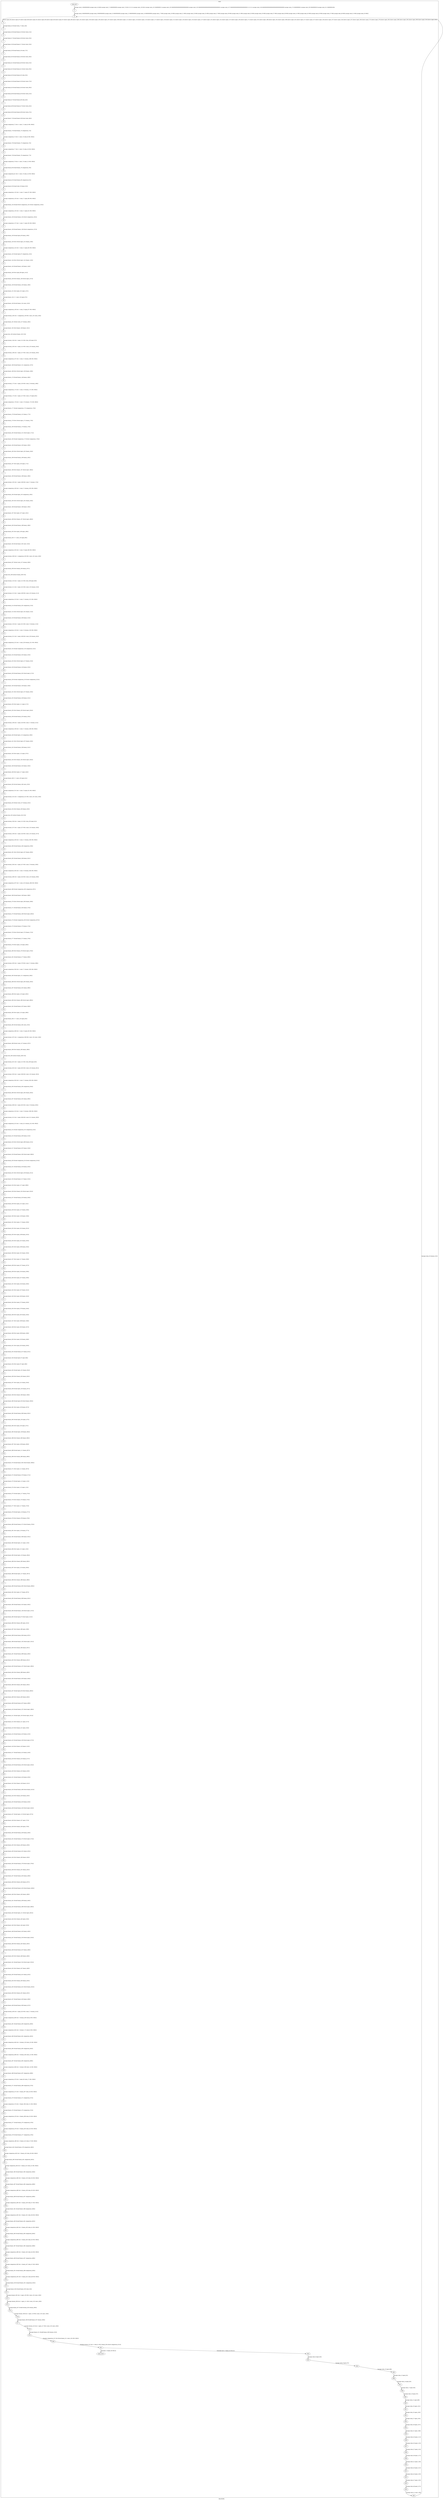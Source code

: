 digraph G {
label="Btor2XCFA";
subgraph cluster_0 {
label="main";
main_init[];
l1[];
l3[];
l4[];
l5[];
l6[];
l7[];
l8[];
l9[];
l10[];
l11[];
l12[];
l13[];
l14[];
l15[];
l16[];
l17[];
l18[];
l19[];
l20[];
l21[];
l22[];
l23[];
l24[];
l25[];
l26[];
l27[];
l28[];
l29[];
l30[];
l31[];
l32[];
l33[];
l34[];
l35[];
l36[];
l37[];
l38[];
l39[];
l40[];
l41[];
l42[];
l43[];
l44[];
l45[];
l46[];
l47[];
l48[];
l49[];
l50[];
l51[];
l52[];
l53[];
l54[];
l55[];
l56[];
l57[];
l58[];
l59[];
l60[];
l61[];
l62[];
l63[];
l64[];
l65[];
l66[];
l67[];
l68[];
l69[];
l70[];
l71[];
l72[];
l73[];
l74[];
l75[];
l76[];
l77[];
l78[];
l79[];
l80[];
l81[];
l82[];
l83[];
l84[];
l85[];
l86[];
l87[];
l88[];
l89[];
l90[];
l91[];
l92[];
l93[];
l94[];
l95[];
l96[];
l97[];
l98[];
l99[];
l100[];
l101[];
l102[];
l103[];
l104[];
l105[];
l106[];
l107[];
l108[];
l109[];
l110[];
l111[];
l112[];
l113[];
l114[];
l115[];
l116[];
l117[];
l118[];
l119[];
l120[];
l121[];
l122[];
l123[];
l124[];
l125[];
l126[];
l127[];
l128[];
l129[];
l130[];
l131[];
l132[];
l133[];
l134[];
l135[];
l136[];
l137[];
l138[];
l139[];
l140[];
l141[];
l142[];
l143[];
l144[];
l145[];
l146[];
l147[];
l148[];
l149[];
l150[];
l151[];
l152[];
l153[];
l154[];
l155[];
l156[];
l157[];
l158[];
l159[];
l160[];
l161[];
l162[];
l163[];
l164[];
l165[];
l166[];
l167[];
l168[];
l169[];
l170[];
l171[];
l172[];
l173[];
l174[];
l175[];
l176[];
l177[];
l178[];
l179[];
l180[];
l181[];
l182[];
l183[];
l184[];
l185[];
l186[];
l187[];
l188[];
l189[];
l190[];
l191[];
l192[];
l193[];
l194[];
l195[];
l196[];
l197[];
l198[];
l199[];
l200[];
l201[];
l202[];
l203[];
l204[];
l205[];
l206[];
l207[];
l208[];
l209[];
l210[];
l211[];
l212[];
l213[];
l214[];
l215[];
l216[];
l217[];
l218[];
l219[];
l220[];
l221[];
l222[];
l223[];
l224[];
l225[];
l226[];
l227[];
l228[];
l229[];
l230[];
l231[];
l232[];
l233[];
l234[];
l235[];
l236[];
l237[];
l238[];
l239[];
l240[];
l241[];
l242[];
l243[];
l244[];
l245[];
l246[];
l247[];
l248[];
l249[];
l250[];
l251[];
l252[];
l253[];
l254[];
l255[];
l256[];
l257[];
l258[];
l259[];
l260[];
l261[];
l262[];
l263[];
l264[];
l265[];
l266[];
l267[];
l268[];
l269[];
l270[];
l271[];
l272[];
l273[];
l274[];
l275[];
l276[];
l277[];
l278[];
l279[];
l280[];
l281[];
l282[];
l283[];
l284[];
l285[];
l286[];
l287[];
l288[];
l289[];
l290[];
l291[];
l292[];
l293[];
l294[];
l295[];
l296[];
l297[];
l298[];
l299[];
l300[];
l301[];
l302[];
l303[];
l304[];
l305[];
l306[];
l307[];
l308[];
l309[];
l310[];
l311[];
l312[];
l313[];
l314[];
l315[];
l316[];
l317[];
l318[];
l319[];
l320[];
l321[];
l322[];
l323[];
l324[];
l325[];
l326[];
l327[];
l328[];
l329[];
l330[];
l331[];
l332[];
l333[];
l334[];
l335[];
l336[];
l337[];
l338[];
l339[];
l340[];
l341[];
l342[];
l343[];
l344[];
l345[];
l346[];
l347[];
l348[];
l349[];
l350[];
l351[];
l352[];
l353[];
l354[];
l355[];
l356[];
l357[];
l358[];
l359[];
l360[];
l361[];
l362[];
l363[];
l364[];
l365[];
l366[];
l367[];
l368[];
l369[];
l370[];
l371[];
l372[];
l373[];
l374[];
l375[];
l376[];
l377[];
l378[];
l379[];
l380[];
l381[];
main_error[];
l382[];
l383[];
l384[];
l385[];
l386[];
l387[];
l388[];
l389[];
l390[];
l391[];
l392[];
l393[];
l394[];
l395[];
l396[];
l397[];
l398[];
l399[];
l400[];
l401[];
l402[];
l403[];
l404[];
l405[];
main_init -> l1 [label="[(assign const_5 #b00000000),(assign const_16 #b0),(assign const_71 #b00000000),(assign const_74 #b11111111),(assign const_129 #b1),(assign const_152 #b00000011),(assign const_153 #b000000000000000000000000),(assign const_155 #b00000000000000000000000000000001),(assign const_157 #b00000000000000000000000011111111),(assign const_159 #b00000000000000000000000000000000),(assign const_174 #b00000001),(assign const_220 #b00000010),(assign const_311 #b00000100)] "];
l3 -> l4 [label="[(havoc input_85),(havoc input_87),(havoc input_89),(havoc input_91),(havoc input_93),(havoc input_95),(havoc input_97),(havoc input_99),(havoc input_101),(havoc input_103),(havoc input_105),(havoc input_107),(havoc input_109),(havoc input_111),(havoc input_113),(havoc input_115),(havoc input_117),(havoc input_119),(havoc input_121),(havoc input_123),(havoc input_125),(havoc input_127),(havoc input_131),(havoc input_141),(havoc input_147),(havoc input_150),(havoc input_171),(havoc input_181),(havoc input_188),(havoc input_191),(havoc input_198),(havoc input_201),(havoc input_217),(havoc input_227),(havoc input_234),(havoc input_237),(havoc input_244),(havoc input_247),(havoc input_263),(havoc input_272),(havoc input_279),(havoc input_282),(havoc input_289),(havoc input_292),(havoc input_308),(havoc input_318),(havoc input_325)] "];
l4 -> l5 [label="[(assign binary_55 (bvand state_17 state_19))] "];
l5 -> l6 [label="[(assign binary_56 (bvand binary_55 (bvnot state_21)))] "];
l6 -> l7 [label="[(assign binary_57 (bvand binary_56 (bvnot state_23)))] "];
l7 -> l8 [label="[(assign binary_58 (bvand binary_57 (bvnot state_25)))] "];
l8 -> l9 [label="[(assign binary_59 (bvand binary_58 state_27))] "];
l9 -> l10 [label="[(assign binary_60 (bvand binary_59 (bvnot state_29)))] "];
l10 -> l11 [label="[(assign binary_61 (bvand binary_60 (bvnot state_31)))] "];
l11 -> l12 [label="[(assign binary_62 (bvand binary_61 (bvnot state_33)))] "];
l12 -> l13 [label="[(assign binary_63 (bvand binary_62 state_35))] "];
l13 -> l14 [label="[(assign binary_64 (bvand binary_63 (bvnot state_37)))] "];
l14 -> l15 [label="[(assign binary_65 (bvand binary_64 (bvnot state_39)))] "];
l15 -> l16 [label="[(assign binary_66 (bvand binary_65 (bvnot state_41)))] "];
l16 -> l17 [label="[(assign binary_67 (bvand binary_66 state_43))] "];
l17 -> l18 [label="[(assign binary_68 (bvand binary_67 (bvnot state_45)))] "];
l18 -> l19 [label="[(assign binary_69 (bvand binary_68 (bvnot state_47)))] "];
l19 -> l20 [label="[(assign binary_70 (bvand binary_69 (bvnot state_49)))] "];
l20 -> l21 [label="[(assign comparison_72 (ite (= const_71 state_6) #b1 #b0))] "];
l21 -> l22 [label="[(assign binary_73 (bvand binary_70 comparison_72))] "];
l22 -> l23 [label="[(assign comparison_75 (ite (= const_74 state_8) #b1 #b0))] "];
l23 -> l24 [label="[(assign binary_76 (bvand binary_73 comparison_75))] "];
l24 -> l25 [label="[(assign comparison_77 (ite (= const_74 state_10) #b1 #b0))] "];
l25 -> l26 [label="[(assign binary_78 (bvand binary_76 comparison_77))] "];
l26 -> l27 [label="[(assign comparison_79 (ite (= const_74 state_12) #b1 #b0))] "];
l27 -> l28 [label="[(assign binary_80 (bvand binary_78 comparison_79))] "];
l28 -> l29 [label="[(assign comparison_81 (ite (= const_74 state_14) #b1 #b0))] "];
l29 -> l30 [label="[(assign binary_82 (bvand binary_80 comparison_81))] "];
l30 -> l31 [label="[(assign binary_83 (bvand state_53 binary_82))] "];
l31 -> l32 [label="[(assign comparison_132 (ite (= const_71 input_87) #b1 #b0))] "];
l32 -> l33 [label="[(assign comparison_133 (ite (= const_71 input_89) #b1 #b0))] "];
l33 -> l34 [label="[(assign binary_134 (bvand (bvnot comparison_132) (bvnot comparison_133)))] "];
l34 -> l35 [label="[(assign comparison_135 (ite (= const_71 input_91) #b1 #b0))] "];
l35 -> l36 [label="[(assign binary_136 (bvand binary_134 (bvnot comparison_135)))] "];
l36 -> l37 [label="[(assign comparison_137 (ite (= const_71 input_93) #b1 #b0))] "];
l37 -> l38 [label="[(assign binary_138 (bvand binary_136 (bvnot comparison_137)))] "];
l38 -> l39 [label="[(assign binary_139 (bvand input_95 binary_138))] "];
l39 -> l40 [label="[(assign binary_140 (bvor (bvnot input_131) binary_139))] "];
l40 -> l41 [label="[(assign comparison_142 (ite (= const_71 input_85) #b1 #b0))] "];
l41 -> l42 [label="[(assign binary_143 (bvand input_97 comparison_142))] "];
l42 -> l43 [label="[(assign binary_144 (bvor (bvnot input_141) binary_143))] "];
l43 -> l44 [label="[(assign binary_145 (bvand binary_140 binary_144))] "];
l44 -> l45 [label="[(assign binary_146 (bvor input_99 input_141))] "];
l45 -> l46 [label="[(assign binary_148 (bvor binary_146 (bvnot input_147)))] "];
l46 -> l47 [label="[(assign binary_149 (bvand binary_145 binary_148))] "];
l47 -> l48 [label="[(assign binary_151 (bvor input_101 input_147))] "];
l48 -> l49 [label="[(assign binary_154 (++ const_153 input_87))] "];
l49 -> l50 [label="[(assign binary_156 (bvsub binary_154 const_155))] "];
l50 -> l51 [label="[(assign comparison_158 (ite (= const_74 input_87) #b1 #b0))] "];
l51 -> l52 [label="[(assign ternary_160 (ite (= comparison_158 #b1) const_155 const_159))] "];
l52 -> l53 [label="[(assign binary_161 (bvmul const_157 ternary_160))] "];
l53 -> l54 [label="[(assign binary_162 (bvor binary_156 binary_161))] "];
l54 -> l55 [label="[(assign slice_163 (extract binary_162 0 8))] "];
l55 -> l56 [label="[(assign ternary_164 (ite (= input_131 #b1) slice_163 input_87))] "];
l56 -> l57 [label="[(assign ternary_165 (ite (= input_141 #b1) const_152 ternary_164))] "];
l57 -> l58 [label="[(assign ternary_166 (ite (= input_147 #b1) const_152 ternary_165))] "];
l58 -> l59 [label="[(assign comparison_167 (ite (= const_71 ternary_166) #b1 #b0))] "];
l59 -> l60 [label="[(assign binary_168 (bvand binary_151 comparison_167))] "];
l60 -> l61 [label="[(assign binary_169 (bvor (bvnot input_150) binary_168))] "];
l61 -> l62 [label="[(assign binary_170 (bvand binary_149 binary_169))] "];
l62 -> l63 [label="[(assign ternary_172 (ite (= input_150 #b1) const_74 ternary_166))] "];
l63 -> l64 [label="[(assign comparison_173 (ite (= const_74 ternary_172) #b1 #b0))] "];
l64 -> l65 [label="[(assign ternary_175 (ite (= input_147 #b1) const_174 input_85))] "];
l65 -> l66 [label="[(assign comparison_176 (ite (= const_174 ternary_175) #b1 #b0))] "];
l66 -> l67 [label="[(assign binary_177 (bvand comparison_173 comparison_176))] "];
l67 -> l68 [label="[(assign binary_178 (bvand binary_151 binary_177))] "];
l68 -> l69 [label="[(assign binary_179 (bvor (bvnot input_171) binary_178))] "];
l69 -> l70 [label="[(assign binary_180 (bvand binary_170 binary_179))] "];
l70 -> l71 [label="[(assign binary_182 (bvand binary_151 (bvnot input_171)))] "];
l71 -> l72 [label="[(assign binary_183 (bvand comparison_173 (bvnot comparison_176)))] "];
l72 -> l73 [label="[(assign binary_184 (bvand binary_182 binary_183))] "];
l73 -> l74 [label="[(assign binary_185 (bvor (bvnot input_181) binary_184))] "];
l74 -> l75 [label="[(assign binary_186 (bvand binary_180 binary_185))] "];
l75 -> l76 [label="[(assign binary_187 (bvor input_103 input_171))] "];
l76 -> l77 [label="[(assign binary_189 (bvor binary_187 (bvnot input_188)))] "];
l77 -> l78 [label="[(assign binary_190 (bvand binary_186 binary_189))] "];
l78 -> l79 [label="[(assign ternary_192 (ite (= input_188 #b1) const_71 ternary_175))] "];
l79 -> l80 [label="[(assign comparison_193 (ite (= const_71 ternary_192) #b1 #b0))] "];
l80 -> l81 [label="[(assign binary_194 (bvand input_105 comparison_193))] "];
l81 -> l82 [label="[(assign binary_195 (bvor (bvnot input_191) binary_194))] "];
l82 -> l83 [label="[(assign binary_196 (bvand binary_190 binary_195))] "];
l83 -> l84 [label="[(assign binary_197 (bvor input_107 input_191))] "];
l84 -> l85 [label="[(assign binary_199 (bvor binary_197 (bvnot input_198)))] "];
l85 -> l86 [label="[(assign binary_200 (bvand binary_196 binary_199))] "];
l86 -> l87 [label="[(assign binary_202 (bvor input_109 input_198))] "];
l87 -> l88 [label="[(assign binary_203 (++ const_153 input_89))] "];
l88 -> l89 [label="[(assign binary_204 (bvsub binary_203 const_155))] "];
l89 -> l90 [label="[(assign comparison_205 (ite (= const_74 input_89) #b1 #b0))] "];
l90 -> l91 [label="[(assign ternary_206 (ite (= comparison_205 #b1) const_155 const_159))] "];
l91 -> l92 [label="[(assign binary_207 (bvmul const_157 ternary_206))] "];
l92 -> l93 [label="[(assign binary_208 (bvor binary_204 binary_207))] "];
l93 -> l94 [label="[(assign slice_209 (extract binary_208 0 8))] "];
l94 -> l95 [label="[(assign ternary_210 (ite (= input_131 #b1) slice_209 input_89))] "];
l95 -> l96 [label="[(assign ternary_211 (ite (= input_191 #b1) const_152 ternary_210))] "];
l96 -> l97 [label="[(assign ternary_212 (ite (= input_198 #b1) const_152 ternary_211))] "];
l97 -> l98 [label="[(assign comparison_213 (ite (= const_71 ternary_212) #b1 #b0))] "];
l98 -> l99 [label="[(assign binary_214 (bvand binary_202 comparison_213))] "];
l99 -> l100 [label="[(assign binary_215 (bvor (bvnot input_201) binary_214))] "];
l100 -> l101 [label="[(assign binary_216 (bvand binary_200 binary_215))] "];
l101 -> l102 [label="[(assign ternary_218 (ite (= input_201 #b1) const_74 ternary_212))] "];
l102 -> l103 [label="[(assign comparison_219 (ite (= const_74 ternary_218) #b1 #b0))] "];
l103 -> l104 [label="[(assign ternary_221 (ite (= input_198 #b1) const_220 ternary_192))] "];
l104 -> l105 [label="[(assign comparison_222 (ite (= const_220 ternary_221) #b1 #b0))] "];
l105 -> l106 [label="[(assign binary_223 (bvand comparison_219 comparison_222))] "];
l106 -> l107 [label="[(assign binary_224 (bvand binary_202 binary_223))] "];
l107 -> l108 [label="[(assign binary_225 (bvor (bvnot input_217) binary_224))] "];
l108 -> l109 [label="[(assign binary_226 (bvand binary_216 binary_225))] "];
l109 -> l110 [label="[(assign binary_228 (bvand binary_202 (bvnot input_217)))] "];
l110 -> l111 [label="[(assign binary_229 (bvand comparison_219 (bvnot comparison_222)))] "];
l111 -> l112 [label="[(assign binary_230 (bvand binary_228 binary_229))] "];
l112 -> l113 [label="[(assign binary_231 (bvor (bvnot input_227) binary_230))] "];
l113 -> l114 [label="[(assign binary_232 (bvand binary_226 binary_231))] "];
l114 -> l115 [label="[(assign binary_233 (bvor input_111 input_217))] "];
l115 -> l116 [label="[(assign binary_235 (bvor binary_233 (bvnot input_234)))] "];
l116 -> l117 [label="[(assign binary_236 (bvand binary_232 binary_235))] "];
l117 -> l118 [label="[(assign ternary_238 (ite (= input_234 #b1) const_71 ternary_221))] "];
l118 -> l119 [label="[(assign comparison_239 (ite (= const_71 ternary_238) #b1 #b0))] "];
l119 -> l120 [label="[(assign binary_240 (bvand input_113 comparison_239))] "];
l120 -> l121 [label="[(assign binary_241 (bvor (bvnot input_237) binary_240))] "];
l121 -> l122 [label="[(assign binary_242 (bvand binary_236 binary_241))] "];
l122 -> l123 [label="[(assign binary_243 (bvor input_115 input_237))] "];
l123 -> l124 [label="[(assign binary_245 (bvor binary_243 (bvnot input_244)))] "];
l124 -> l125 [label="[(assign binary_246 (bvand binary_242 binary_245))] "];
l125 -> l126 [label="[(assign binary_248 (bvor input_117 input_244))] "];
l126 -> l127 [label="[(assign binary_249 (++ const_153 input_91))] "];
l127 -> l128 [label="[(assign binary_250 (bvsub binary_249 const_155))] "];
l128 -> l129 [label="[(assign comparison_251 (ite (= const_74 input_91) #b1 #b0))] "];
l129 -> l130 [label="[(assign ternary_252 (ite (= comparison_251 #b1) const_155 const_159))] "];
l130 -> l131 [label="[(assign binary_253 (bvmul const_157 ternary_252))] "];
l131 -> l132 [label="[(assign binary_254 (bvor binary_250 binary_253))] "];
l132 -> l133 [label="[(assign slice_255 (extract binary_254 0 8))] "];
l133 -> l134 [label="[(assign ternary_256 (ite (= input_131 #b1) slice_255 input_91))] "];
l134 -> l135 [label="[(assign ternary_257 (ite (= input_237 #b1) const_152 ternary_256))] "];
l135 -> l136 [label="[(assign ternary_258 (ite (= input_244 #b1) const_152 ternary_257))] "];
l136 -> l137 [label="[(assign comparison_259 (ite (= const_71 ternary_258) #b1 #b0))] "];
l137 -> l138 [label="[(assign binary_260 (bvand binary_248 comparison_259))] "];
l138 -> l139 [label="[(assign binary_261 (bvor (bvnot input_247) binary_260))] "];
l139 -> l140 [label="[(assign binary_262 (bvand binary_246 binary_261))] "];
l140 -> l141 [label="[(assign ternary_264 (ite (= input_247 #b1) const_74 ternary_258))] "];
l141 -> l142 [label="[(assign comparison_265 (ite (= const_74 ternary_264) #b1 #b0))] "];
l142 -> l143 [label="[(assign ternary_266 (ite (= input_244 #b1) const_152 ternary_238))] "];
l143 -> l144 [label="[(assign comparison_267 (ite (= const_152 ternary_266) #b1 #b0))] "];
l144 -> l145 [label="[(assign binary_268 (bvand comparison_265 comparison_267))] "];
l145 -> l146 [label="[(assign binary_269 (bvand binary_248 binary_268))] "];
l146 -> l147 [label="[(assign binary_270 (bvor (bvnot input_263) binary_269))] "];
l147 -> l148 [label="[(assign binary_271 (bvand binary_262 binary_270))] "];
l148 -> l149 [label="[(assign binary_273 (bvand binary_248 (bvnot input_263)))] "];
l149 -> l150 [label="[(assign binary_274 (bvand comparison_265 (bvnot comparison_267)))] "];
l150 -> l151 [label="[(assign binary_275 (bvand binary_273 binary_274))] "];
l151 -> l152 [label="[(assign binary_276 (bvor (bvnot input_272) binary_275))] "];
l152 -> l153 [label="[(assign binary_277 (bvand binary_271 binary_276))] "];
l153 -> l154 [label="[(assign binary_278 (bvor input_119 input_263))] "];
l154 -> l155 [label="[(assign binary_280 (bvor binary_278 (bvnot input_279)))] "];
l155 -> l156 [label="[(assign binary_281 (bvand binary_277 binary_280))] "];
l156 -> l157 [label="[(assign ternary_283 (ite (= input_279 #b1) const_71 ternary_266))] "];
l157 -> l158 [label="[(assign comparison_284 (ite (= const_71 ternary_283) #b1 #b0))] "];
l158 -> l159 [label="[(assign binary_285 (bvand input_121 comparison_284))] "];
l159 -> l160 [label="[(assign binary_286 (bvor (bvnot input_282) binary_285))] "];
l160 -> l161 [label="[(assign binary_287 (bvand binary_281 binary_286))] "];
l161 -> l162 [label="[(assign binary_288 (bvor input_123 input_282))] "];
l162 -> l163 [label="[(assign binary_290 (bvor binary_288 (bvnot input_289)))] "];
l163 -> l164 [label="[(assign binary_291 (bvand binary_287 binary_290))] "];
l164 -> l165 [label="[(assign binary_293 (bvor input_125 input_289))] "];
l165 -> l166 [label="[(assign binary_294 (++ const_153 input_93))] "];
l166 -> l167 [label="[(assign binary_295 (bvsub binary_294 const_155))] "];
l167 -> l168 [label="[(assign comparison_296 (ite (= const_74 input_93) #b1 #b0))] "];
l168 -> l169 [label="[(assign ternary_297 (ite (= comparison_296 #b1) const_155 const_159))] "];
l169 -> l170 [label="[(assign binary_298 (bvmul const_157 ternary_297))] "];
l170 -> l171 [label="[(assign binary_299 (bvor binary_295 binary_298))] "];
l171 -> l172 [label="[(assign slice_300 (extract binary_299 0 8))] "];
l172 -> l173 [label="[(assign ternary_301 (ite (= input_131 #b1) slice_300 input_93))] "];
l173 -> l174 [label="[(assign ternary_302 (ite (= input_282 #b1) const_152 ternary_301))] "];
l174 -> l175 [label="[(assign ternary_303 (ite (= input_289 #b1) const_152 ternary_302))] "];
l175 -> l176 [label="[(assign comparison_304 (ite (= const_71 ternary_303) #b1 #b0))] "];
l176 -> l177 [label="[(assign binary_305 (bvand binary_293 comparison_304))] "];
l177 -> l178 [label="[(assign binary_306 (bvor (bvnot input_292) binary_305))] "];
l178 -> l179 [label="[(assign binary_307 (bvand binary_291 binary_306))] "];
l179 -> l180 [label="[(assign ternary_309 (ite (= input_292 #b1) const_74 ternary_303))] "];
l180 -> l181 [label="[(assign comparison_310 (ite (= const_74 ternary_309) #b1 #b0))] "];
l181 -> l182 [label="[(assign ternary_312 (ite (= input_289 #b1) const_311 ternary_283))] "];
l182 -> l183 [label="[(assign comparison_313 (ite (= const_311 ternary_312) #b1 #b0))] "];
l183 -> l184 [label="[(assign binary_314 (bvand comparison_310 comparison_313))] "];
l184 -> l185 [label="[(assign binary_315 (bvand binary_293 binary_314))] "];
l185 -> l186 [label="[(assign binary_316 (bvor (bvnot input_308) binary_315))] "];
l186 -> l187 [label="[(assign binary_317 (bvand binary_307 binary_316))] "];
l187 -> l188 [label="[(assign binary_319 (bvand binary_293 (bvnot input_308)))] "];
l188 -> l189 [label="[(assign binary_320 (bvand comparison_310 (bvnot comparison_313)))] "];
l189 -> l190 [label="[(assign binary_321 (bvand binary_319 binary_320))] "];
l190 -> l191 [label="[(assign binary_322 (bvor (bvnot input_318) binary_321))] "];
l191 -> l192 [label="[(assign binary_323 (bvand binary_317 binary_322))] "];
l192 -> l193 [label="[(assign binary_324 (bvor input_127 input_308))] "];
l193 -> l194 [label="[(assign binary_326 (bvor binary_324 (bvnot input_325)))] "];
l194 -> l195 [label="[(assign binary_327 (bvand binary_323 binary_326))] "];
l195 -> l196 [label="[(assign binary_328 (bvor input_131 input_141))] "];
l196 -> l197 [label="[(assign binary_329 (bvor input_147 binary_328))] "];
l197 -> l198 [label="[(assign binary_330 (bvor input_150 binary_329))] "];
l198 -> l199 [label="[(assign binary_331 (bvor input_171 binary_330))] "];
l199 -> l200 [label="[(assign binary_332 (bvor input_181 binary_331))] "];
l200 -> l201 [label="[(assign binary_333 (bvor input_188 binary_332))] "];
l201 -> l202 [label="[(assign binary_334 (bvor input_191 binary_333))] "];
l202 -> l203 [label="[(assign binary_335 (bvor input_198 binary_334))] "];
l203 -> l204 [label="[(assign binary_336 (bvor input_201 binary_335))] "];
l204 -> l205 [label="[(assign binary_337 (bvor input_217 binary_336))] "];
l205 -> l206 [label="[(assign binary_338 (bvor input_227 binary_337))] "];
l206 -> l207 [label="[(assign binary_339 (bvor input_234 binary_338))] "];
l207 -> l208 [label="[(assign binary_340 (bvor input_237 binary_339))] "];
l208 -> l209 [label="[(assign binary_341 (bvor input_244 binary_340))] "];
l209 -> l210 [label="[(assign binary_342 (bvor input_247 binary_341))] "];
l210 -> l211 [label="[(assign binary_343 (bvor input_263 binary_342))] "];
l211 -> l212 [label="[(assign binary_344 (bvor input_272 binary_343))] "];
l212 -> l213 [label="[(assign binary_345 (bvor input_279 binary_344))] "];
l213 -> l214 [label="[(assign binary_346 (bvor input_282 binary_345))] "];
l214 -> l215 [label="[(assign binary_347 (bvor input_289 binary_346))] "];
l215 -> l216 [label="[(assign binary_348 (bvor input_292 binary_347))] "];
l216 -> l217 [label="[(assign binary_349 (bvor input_308 binary_348))] "];
l217 -> l218 [label="[(assign binary_350 (bvor input_318 binary_349))] "];
l218 -> l219 [label="[(assign binary_351 (bvor input_325 binary_350))] "];
l219 -> l220 [label="[(assign binary_352 (bvand binary_327 binary_351))] "];
l220 -> l221 [label="[(assign binary_353 (bvand input_97 input_99))] "];
l221 -> l222 [label="[(assign binary_354 (bvor input_97 input_99))] "];
l222 -> l223 [label="[(assign binary_355 (bvand input_101 binary_354))] "];
l223 -> l224 [label="[(assign binary_356 (bvor binary_353 binary_355))] "];
l224 -> l225 [label="[(assign binary_357 (bvor input_101 binary_354))] "];
l225 -> l226 [label="[(assign binary_358 (bvand input_103 binary_357))] "];
l226 -> l227 [label="[(assign binary_359 (bvor binary_356 binary_358))] "];
l227 -> l228 [label="[(assign binary_360 (bvand input_95 (bvnot binary_359)))] "];
l228 -> l229 [label="[(assign binary_361 (bvor input_103 binary_357))] "];
l229 -> l230 [label="[(assign binary_362 (bvand binary_360 binary_361))] "];
l230 -> l231 [label="[(assign binary_363 (bvand input_105 input_107))] "];
l231 -> l232 [label="[(assign binary_364 (bvor input_105 input_107))] "];
l232 -> l233 [label="[(assign binary_365 (bvand input_109 binary_364))] "];
l233 -> l234 [label="[(assign binary_366 (bvor binary_363 binary_365))] "];
l234 -> l235 [label="[(assign binary_367 (bvor input_109 binary_364))] "];
l235 -> l236 [label="[(assign binary_368 (bvand input_111 binary_367))] "];
l236 -> l237 [label="[(assign binary_369 (bvor binary_366 binary_368))] "];
l237 -> l238 [label="[(assign binary_370 (bvand binary_362 (bvnot binary_369)))] "];
l238 -> l239 [label="[(assign binary_371 (bvor input_111 binary_367))] "];
l239 -> l240 [label="[(assign binary_372 (bvand binary_370 binary_371))] "];
l240 -> l241 [label="[(assign binary_373 (bvand input_113 input_115))] "];
l241 -> l242 [label="[(assign binary_374 (bvor input_113 input_115))] "];
l242 -> l243 [label="[(assign binary_375 (bvand input_117 binary_374))] "];
l243 -> l244 [label="[(assign binary_376 (bvor binary_373 binary_375))] "];
l244 -> l245 [label="[(assign binary_377 (bvor input_117 binary_374))] "];
l245 -> l246 [label="[(assign binary_378 (bvand input_119 binary_377))] "];
l246 -> l247 [label="[(assign binary_379 (bvor binary_376 binary_378))] "];
l247 -> l248 [label="[(assign binary_380 (bvand binary_372 (bvnot binary_379)))] "];
l248 -> l249 [label="[(assign binary_381 (bvor input_119 binary_377))] "];
l249 -> l250 [label="[(assign binary_382 (bvand binary_380 binary_381))] "];
l250 -> l251 [label="[(assign binary_383 (bvand input_121 input_123))] "];
l251 -> l252 [label="[(assign binary_384 (bvor input_121 input_123))] "];
l252 -> l253 [label="[(assign binary_385 (bvand input_125 binary_384))] "];
l253 -> l254 [label="[(assign binary_386 (bvor binary_383 binary_385))] "];
l254 -> l255 [label="[(assign binary_387 (bvor input_125 binary_384))] "];
l255 -> l256 [label="[(assign binary_388 (bvand input_127 binary_387))] "];
l256 -> l257 [label="[(assign binary_389 (bvor binary_386 binary_388))] "];
l257 -> l258 [label="[(assign binary_390 (bvand binary_382 (bvnot binary_389)))] "];
l258 -> l259 [label="[(assign binary_391 (bvor input_127 binary_387))] "];
l259 -> l260 [label="[(assign binary_392 (bvand binary_390 binary_391))] "];
l260 -> l261 [label="[(assign binary_393 (bvand binary_352 binary_392))] "];
l261 -> l262 [label="[(assign binary_394 (bvand binary_146 (bvnot input_147)))] "];
l262 -> l263 [label="[(assign binary_395 (bvand input_97 (bvnot input_141)))] "];
l263 -> l264 [label="[(assign binary_396 (bvor binary_395 input_181))] "];
l264 -> l265 [label="[(assign binary_397 (bvor binary_396 input_188))] "];
l265 -> l266 [label="[(assign binary_398 (bvand binary_394 binary_397))] "];
l266 -> l267 [label="[(assign binary_399 (bvand binary_182 (bvnot input_181)))] "];
l267 -> l268 [label="[(assign binary_400 (bvor binary_394 binary_397))] "];
l268 -> l269 [label="[(assign binary_401 (bvand binary_399 binary_400))] "];
l269 -> l270 [label="[(assign binary_402 (bvor binary_398 binary_401))] "];
l270 -> l271 [label="[(assign binary_403 (bvand binary_187 (bvnot input_188)))] "];
l271 -> l272 [label="[(assign binary_404 (bvor binary_399 binary_400))] "];
l272 -> l273 [label="[(assign binary_405 (bvand binary_403 binary_404))] "];
l273 -> l274 [label="[(assign binary_406 (bvor binary_402 binary_405))] "];
l274 -> l275 [label="[(assign binary_407 (bvand input_95 (bvnot binary_406)))] "];
l275 -> l276 [label="[(assign binary_408 (bvor binary_403 binary_404))] "];
l276 -> l277 [label="[(assign binary_409 (bvand binary_407 binary_408))] "];
l277 -> l278 [label="[(assign binary_410 (bvand binary_197 (bvnot input_198)))] "];
l278 -> l279 [label="[(assign binary_411 (bvand input_105 (bvnot input_191)))] "];
l279 -> l280 [label="[(assign binary_412 (bvor binary_411 input_227))] "];
l280 -> l281 [label="[(assign binary_413 (bvor binary_412 input_234))] "];
l281 -> l282 [label="[(assign binary_414 (bvand binary_410 binary_413))] "];
l282 -> l283 [label="[(assign binary_415 (bvand binary_228 (bvnot input_227)))] "];
l283 -> l284 [label="[(assign binary_416 (bvor binary_410 binary_413))] "];
l284 -> l285 [label="[(assign binary_417 (bvand binary_415 binary_416))] "];
l285 -> l286 [label="[(assign binary_418 (bvor binary_414 binary_417))] "];
l286 -> l287 [label="[(assign binary_419 (bvand binary_233 (bvnot input_234)))] "];
l287 -> l288 [label="[(assign binary_420 (bvor binary_415 binary_416))] "];
l288 -> l289 [label="[(assign binary_421 (bvand binary_419 binary_420))] "];
l289 -> l290 [label="[(assign binary_422 (bvor binary_418 binary_421))] "];
l290 -> l291 [label="[(assign binary_423 (bvand binary_409 (bvnot binary_422)))] "];
l291 -> l292 [label="[(assign binary_424 (bvor binary_419 binary_420))] "];
l292 -> l293 [label="[(assign binary_425 (bvand binary_423 binary_424))] "];
l293 -> l294 [label="[(assign binary_426 (bvand binary_243 (bvnot input_244)))] "];
l294 -> l295 [label="[(assign binary_427 (bvand input_113 (bvnot input_237)))] "];
l295 -> l296 [label="[(assign binary_428 (bvor binary_427 input_272))] "];
l296 -> l297 [label="[(assign binary_429 (bvor binary_428 input_279))] "];
l297 -> l298 [label="[(assign binary_430 (bvand binary_426 binary_429))] "];
l298 -> l299 [label="[(assign binary_431 (bvand binary_273 (bvnot input_272)))] "];
l299 -> l300 [label="[(assign binary_432 (bvor binary_426 binary_429))] "];
l300 -> l301 [label="[(assign binary_433 (bvand binary_431 binary_432))] "];
l301 -> l302 [label="[(assign binary_434 (bvor binary_430 binary_433))] "];
l302 -> l303 [label="[(assign binary_435 (bvand binary_278 (bvnot input_279)))] "];
l303 -> l304 [label="[(assign binary_436 (bvor binary_431 binary_432))] "];
l304 -> l305 [label="[(assign binary_437 (bvand binary_435 binary_436))] "];
l305 -> l306 [label="[(assign binary_438 (bvor binary_434 binary_437))] "];
l306 -> l307 [label="[(assign binary_439 (bvand binary_425 (bvnot binary_438)))] "];
l307 -> l308 [label="[(assign binary_440 (bvor binary_435 binary_436))] "];
l308 -> l309 [label="[(assign binary_441 (bvand binary_439 binary_440))] "];
l309 -> l310 [label="[(assign binary_442 (bvand binary_288 (bvnot input_289)))] "];
l310 -> l311 [label="[(assign binary_443 (bvand input_121 (bvnot input_282)))] "];
l311 -> l312 [label="[(assign binary_444 (bvor binary_443 input_318))] "];
l312 -> l313 [label="[(assign binary_445 (bvor binary_444 input_325))] "];
l313 -> l314 [label="[(assign binary_446 (bvand binary_442 binary_445))] "];
l314 -> l315 [label="[(assign binary_447 (bvand binary_319 (bvnot input_318)))] "];
l315 -> l316 [label="[(assign binary_448 (bvor binary_442 binary_445))] "];
l316 -> l317 [label="[(assign binary_449 (bvand binary_447 binary_448))] "];
l317 -> l318 [label="[(assign binary_450 (bvor binary_446 binary_449))] "];
l318 -> l319 [label="[(assign binary_451 (bvand binary_324 (bvnot input_325)))] "];
l319 -> l320 [label="[(assign binary_452 (bvor binary_447 binary_448))] "];
l320 -> l321 [label="[(assign binary_453 (bvand binary_451 binary_452))] "];
l321 -> l322 [label="[(assign binary_454 (bvor binary_450 binary_453))] "];
l322 -> l323 [label="[(assign binary_455 (bvand binary_441 (bvnot binary_454)))] "];
l323 -> l324 [label="[(assign binary_456 (bvor binary_451 binary_452))] "];
l324 -> l325 [label="[(assign binary_457 (bvand binary_455 binary_456))] "];
l325 -> l326 [label="[(assign binary_458 (bvand binary_393 binary_457))] "];
l326 -> l327 [label="[(assign ternary_459 (ite (= input_325 #b1) const_71 ternary_312))] "];
l327 -> l328 [label="[(assign comparison_460 (ite (= ternary_459 state_6) #b1 #b0))] "];
l328 -> l329 [label="[(assign binary_461 (bvand binary_458 comparison_460))] "];
l329 -> l330 [label="[(assign comparison_462 (ite (= ternary_172 state_8) #b1 #b0))] "];
l330 -> l331 [label="[(assign binary_463 (bvand binary_461 comparison_462))] "];
l331 -> l332 [label="[(assign comparison_464 (ite (= ternary_218 state_10) #b1 #b0))] "];
l332 -> l333 [label="[(assign binary_465 (bvand binary_463 comparison_464))] "];
l333 -> l334 [label="[(assign comparison_466 (ite (= ternary_264 state_12) #b1 #b0))] "];
l334 -> l335 [label="[(assign binary_467 (bvand binary_465 comparison_466))] "];
l335 -> l336 [label="[(assign comparison_468 (ite (= ternary_309 state_14) #b1 #b0))] "];
l336 -> l337 [label="[(assign binary_469 (bvand binary_467 comparison_468))] "];
l337 -> l338 [label="[(assign comparison_470 (ite (= input_95 state_17) #b1 #b0))] "];
l338 -> l339 [label="[(assign binary_471 (bvand binary_469 comparison_470))] "];
l339 -> l340 [label="[(assign comparison_472 (ite (= binary_397 state_19) #b1 #b0))] "];
l340 -> l341 [label="[(assign binary_473 (bvand binary_471 comparison_472))] "];
l341 -> l342 [label="[(assign comparison_474 (ite (= binary_394 state_21) #b1 #b0))] "];
l342 -> l343 [label="[(assign binary_475 (bvand binary_473 comparison_474))] "];
l343 -> l344 [label="[(assign comparison_476 (ite (= binary_399 state_23) #b1 #b0))] "];
l344 -> l345 [label="[(assign binary_477 (bvand binary_475 comparison_476))] "];
l345 -> l346 [label="[(assign comparison_478 (ite (= binary_403 state_25) #b1 #b0))] "];
l346 -> l347 [label="[(assign binary_479 (bvand binary_477 comparison_478))] "];
l347 -> l348 [label="[(assign comparison_480 (ite (= binary_413 state_27) #b1 #b0))] "];
l348 -> l349 [label="[(assign binary_481 (bvand binary_479 comparison_480))] "];
l349 -> l350 [label="[(assign comparison_482 (ite (= binary_410 state_29) #b1 #b0))] "];
l350 -> l351 [label="[(assign binary_483 (bvand binary_481 comparison_482))] "];
l351 -> l352 [label="[(assign comparison_484 (ite (= binary_415 state_31) #b1 #b0))] "];
l352 -> l353 [label="[(assign binary_485 (bvand binary_483 comparison_484))] "];
l353 -> l354 [label="[(assign comparison_486 (ite (= binary_419 state_33) #b1 #b0))] "];
l354 -> l355 [label="[(assign binary_487 (bvand binary_485 comparison_486))] "];
l355 -> l356 [label="[(assign comparison_488 (ite (= binary_429 state_35) #b1 #b0))] "];
l356 -> l357 [label="[(assign binary_489 (bvand binary_487 comparison_488))] "];
l357 -> l358 [label="[(assign comparison_490 (ite (= binary_426 state_37) #b1 #b0))] "];
l358 -> l359 [label="[(assign binary_491 (bvand binary_489 comparison_490))] "];
l359 -> l360 [label="[(assign comparison_492 (ite (= binary_431 state_39) #b1 #b0))] "];
l360 -> l361 [label="[(assign binary_493 (bvand binary_491 comparison_492))] "];
l361 -> l362 [label="[(assign comparison_494 (ite (= binary_435 state_41) #b1 #b0))] "];
l362 -> l363 [label="[(assign binary_495 (bvand binary_493 comparison_494))] "];
l363 -> l364 [label="[(assign comparison_496 (ite (= binary_445 state_43) #b1 #b0))] "];
l364 -> l365 [label="[(assign binary_497 (bvand binary_495 comparison_496))] "];
l365 -> l366 [label="[(assign comparison_498 (ite (= binary_442 state_45) #b1 #b0))] "];
l366 -> l367 [label="[(assign binary_499 (bvand binary_497 comparison_498))] "];
l367 -> l368 [label="[(assign comparison_500 (ite (= binary_447 state_47) #b1 #b0))] "];
l368 -> l369 [label="[(assign binary_501 (bvand binary_499 comparison_500))] "];
l369 -> l370 [label="[(assign comparison_502 (ite (= binary_451 state_49) #b1 #b0))] "];
l370 -> l371 [label="[(assign binary_503 (bvand binary_501 comparison_502))] "];
l371 -> l372 [label="[(assign binary_504 (bvand binary_503 state_53))] "];
l372 -> l373 [label="[(assign ternary_505 (ite (= input_103 #b1) const_155 const_159))] "];
l373 -> l374 [label="[(assign ternary_506 (ite (= input_111 #b1) const_155 const_159))] "];
l374 -> l375 [label="[(assign binary_507 (bvadd ternary_505 ternary_506))] "];
l375 -> l376 [label="[(assign ternary_508 (ite (= input_119 #b1) const_155 const_159))] "];
l376 -> l377 [label="[(assign binary_509 (bvadd binary_507 ternary_508))] "];
l377 -> l378 [label="[(assign ternary_510 (ite (= input_127 #b1) const_155 const_159))] "];
l378 -> l379 [label="[(assign binary_511 (bvadd binary_509 ternary_510))] "];
l379 -> l380 [label="[(assign comparison_512 (ite (bvule binary_511 const_155) #b1 #b0))] "];
l380 -> l381 [label="[(assign ternary_513 (ite (= state_51 #b1) binary_504 (bvnot comparison_512)))] "];
l381 -> main_error [label="[(assume (= binary_83 #b1))] "];
l381 -> l382 [label="[(assume (not (= binary_83 #b1)))] "];
l382 -> l383 [label="[(assign state_6 input_85)] "];
l383 -> l384 [label="[(assign state_8 input_87)] "];
l384 -> l385 [label="[(assign state_10 input_89)] "];
l385 -> l386 [label="[(assign state_12 input_91)] "];
l386 -> l387 [label="[(assign state_14 input_93)] "];
l387 -> l388 [label="[(assign state_17 input_95)] "];
l388 -> l389 [label="[(assign state_19 input_97)] "];
l389 -> l390 [label="[(assign state_21 input_99)] "];
l390 -> l391 [label="[(assign state_23 input_101)] "];
l391 -> l392 [label="[(assign state_25 input_103)] "];
l392 -> l393 [label="[(assign state_27 input_105)] "];
l393 -> l394 [label="[(assign state_29 input_107)] "];
l394 -> l395 [label="[(assign state_31 input_109)] "];
l395 -> l396 [label="[(assign state_33 input_111)] "];
l396 -> l397 [label="[(assign state_35 input_113)] "];
l397 -> l398 [label="[(assign state_37 input_115)] "];
l398 -> l399 [label="[(assign state_39 input_117)] "];
l399 -> l400 [label="[(assign state_41 input_119)] "];
l400 -> l401 [label="[(assign state_43 input_121)] "];
l401 -> l402 [label="[(assign state_45 input_123)] "];
l402 -> l403 [label="[(assign state_47 input_125)] "];
l403 -> l404 [label="[(assign state_49 input_127)] "];
l404 -> l405 [label="[(assign state_51 const_129)] "];
l405 -> l3 [label="[(assign state_53 ternary_513)] "];
l1 -> l3 [label="[(assign state_6 #b00000000),(assign state_8 #b00000000),(assign state_10 #b00000000),(assign state_12 #b00000000),(assign state_14 #b00000000),(assign state_17 #b0),(assign state_19 #b0),(assign state_21 #b0),(assign state_23 #b0),(assign state_25 #b0),(assign state_27 #b0),(assign state_29 #b0),(assign state_31 #b0),(assign state_33 #b0),(assign state_35 #b0),(assign state_37 #b0),(assign state_39 #b0),(assign state_41 #b0),(assign state_43 #b0),(assign state_45 #b0),(assign state_47 #b0),(assign state_49 #b0),(assign state_51 #b0),(assign state_53 #b0)] "];

}
}
